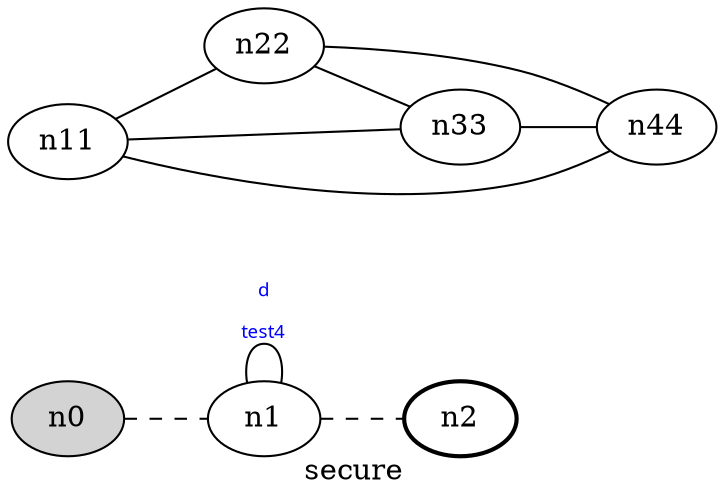 graph test4 {
	rankdir=LR;
	fontcolor=blue; /* c0; c0; c0 -- c1 */
	n0 [style=filled];
	n2 [style=bold, xlabel="secure"];
	n0 -- n1 -- n2[style=dashed];
	n1 -- n1 [fontname="comic sans", label="d\n\l\G", fontcolor=blue, fontsize=9];
	n11 -- n22;
	n11 -- n33;
	n11 -- n44;
	n22 -- n33;
	n22 -- n44;
	n33 -- n44;
}
